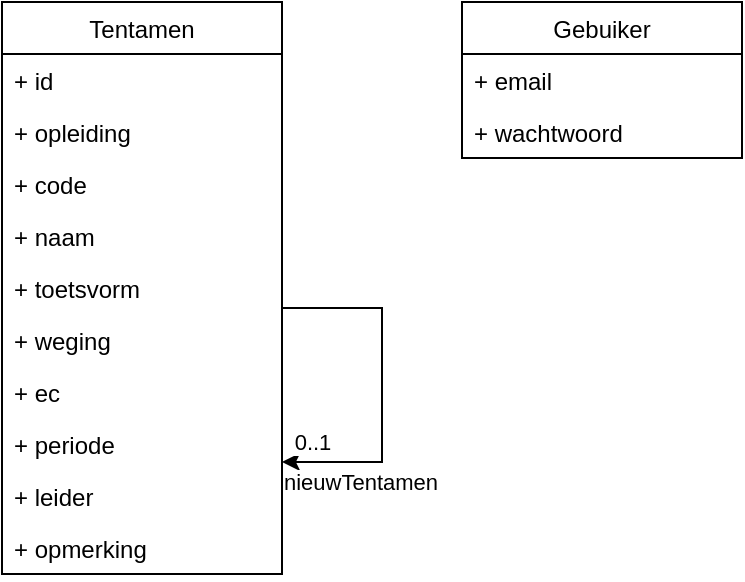 <mxfile version="17.4.0" type="device"><diagram id="C5RBs43oDa-KdzZeNtuy" name="Page-1"><mxGraphModel dx="1662" dy="780" grid="1" gridSize="10" guides="1" tooltips="1" connect="1" arrows="1" fold="1" page="1" pageScale="1" pageWidth="827" pageHeight="1169" math="0" shadow="0"><root><mxCell id="WIyWlLk6GJQsqaUBKTNV-0"/><mxCell id="WIyWlLk6GJQsqaUBKTNV-1" parent="WIyWlLk6GJQsqaUBKTNV-0"/><mxCell id="mpIsjngHYVqNWI4rtmeq-0" value="Tentamen" style="swimlane;fontStyle=0;childLayout=stackLayout;horizontal=1;startSize=26;fillColor=none;horizontalStack=0;resizeParent=1;resizeParentMax=0;resizeLast=0;collapsible=1;marginBottom=0;" vertex="1" parent="WIyWlLk6GJQsqaUBKTNV-1"><mxGeometry x="220" y="260" width="140" height="286" as="geometry"/></mxCell><mxCell id="mpIsjngHYVqNWI4rtmeq-1" value="+ id" style="text;strokeColor=none;fillColor=none;align=left;verticalAlign=top;spacingLeft=4;spacingRight=4;overflow=hidden;rotatable=0;points=[[0,0.5],[1,0.5]];portConstraint=eastwest;" vertex="1" parent="mpIsjngHYVqNWI4rtmeq-0"><mxGeometry y="26" width="140" height="26" as="geometry"/></mxCell><mxCell id="mpIsjngHYVqNWI4rtmeq-2" value="+ opleiding" style="text;strokeColor=none;fillColor=none;align=left;verticalAlign=top;spacingLeft=4;spacingRight=4;overflow=hidden;rotatable=0;points=[[0,0.5],[1,0.5]];portConstraint=eastwest;" vertex="1" parent="mpIsjngHYVqNWI4rtmeq-0"><mxGeometry y="52" width="140" height="26" as="geometry"/></mxCell><mxCell id="mpIsjngHYVqNWI4rtmeq-3" value="+ code" style="text;strokeColor=none;fillColor=none;align=left;verticalAlign=top;spacingLeft=4;spacingRight=4;overflow=hidden;rotatable=0;points=[[0,0.5],[1,0.5]];portConstraint=eastwest;" vertex="1" parent="mpIsjngHYVqNWI4rtmeq-0"><mxGeometry y="78" width="140" height="26" as="geometry"/></mxCell><mxCell id="mpIsjngHYVqNWI4rtmeq-8" value="+ naam" style="text;strokeColor=none;fillColor=none;align=left;verticalAlign=top;spacingLeft=4;spacingRight=4;overflow=hidden;rotatable=0;points=[[0,0.5],[1,0.5]];portConstraint=eastwest;" vertex="1" parent="mpIsjngHYVqNWI4rtmeq-0"><mxGeometry y="104" width="140" height="26" as="geometry"/></mxCell><mxCell id="mpIsjngHYVqNWI4rtmeq-9" value="+ toetsvorm" style="text;strokeColor=none;fillColor=none;align=left;verticalAlign=top;spacingLeft=4;spacingRight=4;overflow=hidden;rotatable=0;points=[[0,0.5],[1,0.5]];portConstraint=eastwest;" vertex="1" parent="mpIsjngHYVqNWI4rtmeq-0"><mxGeometry y="130" width="140" height="26" as="geometry"/></mxCell><mxCell id="mpIsjngHYVqNWI4rtmeq-10" value="+ weging" style="text;strokeColor=none;fillColor=none;align=left;verticalAlign=top;spacingLeft=4;spacingRight=4;overflow=hidden;rotatable=0;points=[[0,0.5],[1,0.5]];portConstraint=eastwest;" vertex="1" parent="mpIsjngHYVqNWI4rtmeq-0"><mxGeometry y="156" width="140" height="26" as="geometry"/></mxCell><mxCell id="mpIsjngHYVqNWI4rtmeq-11" value="+ ec" style="text;strokeColor=none;fillColor=none;align=left;verticalAlign=top;spacingLeft=4;spacingRight=4;overflow=hidden;rotatable=0;points=[[0,0.5],[1,0.5]];portConstraint=eastwest;" vertex="1" parent="mpIsjngHYVqNWI4rtmeq-0"><mxGeometry y="182" width="140" height="26" as="geometry"/></mxCell><mxCell id="mpIsjngHYVqNWI4rtmeq-12" value="+ periode" style="text;strokeColor=none;fillColor=none;align=left;verticalAlign=top;spacingLeft=4;spacingRight=4;overflow=hidden;rotatable=0;points=[[0,0.5],[1,0.5]];portConstraint=eastwest;" vertex="1" parent="mpIsjngHYVqNWI4rtmeq-0"><mxGeometry y="208" width="140" height="26" as="geometry"/></mxCell><mxCell id="mpIsjngHYVqNWI4rtmeq-13" value="+ leider" style="text;strokeColor=none;fillColor=none;align=left;verticalAlign=top;spacingLeft=4;spacingRight=4;overflow=hidden;rotatable=0;points=[[0,0.5],[1,0.5]];portConstraint=eastwest;" vertex="1" parent="mpIsjngHYVqNWI4rtmeq-0"><mxGeometry y="234" width="140" height="26" as="geometry"/></mxCell><mxCell id="mpIsjngHYVqNWI4rtmeq-14" value="+ opmerking" style="text;strokeColor=none;fillColor=none;align=left;verticalAlign=top;spacingLeft=4;spacingRight=4;overflow=hidden;rotatable=0;points=[[0,0.5],[1,0.5]];portConstraint=eastwest;" vertex="1" parent="mpIsjngHYVqNWI4rtmeq-0"><mxGeometry y="260" width="140" height="26" as="geometry"/></mxCell><mxCell id="mpIsjngHYVqNWI4rtmeq-4" value="Gebuiker" style="swimlane;fontStyle=0;childLayout=stackLayout;horizontal=1;startSize=26;fillColor=none;horizontalStack=0;resizeParent=1;resizeParentMax=0;resizeLast=0;collapsible=1;marginBottom=0;" vertex="1" parent="WIyWlLk6GJQsqaUBKTNV-1"><mxGeometry x="450" y="260" width="140" height="78" as="geometry"/></mxCell><mxCell id="mpIsjngHYVqNWI4rtmeq-5" value="+ email" style="text;strokeColor=none;fillColor=none;align=left;verticalAlign=top;spacingLeft=4;spacingRight=4;overflow=hidden;rotatable=0;points=[[0,0.5],[1,0.5]];portConstraint=eastwest;" vertex="1" parent="mpIsjngHYVqNWI4rtmeq-4"><mxGeometry y="26" width="140" height="26" as="geometry"/></mxCell><mxCell id="mpIsjngHYVqNWI4rtmeq-6" value="+ wachtwoord" style="text;strokeColor=none;fillColor=none;align=left;verticalAlign=top;spacingLeft=4;spacingRight=4;overflow=hidden;rotatable=0;points=[[0,0.5],[1,0.5]];portConstraint=eastwest;" vertex="1" parent="mpIsjngHYVqNWI4rtmeq-4"><mxGeometry y="52" width="140" height="26" as="geometry"/></mxCell><mxCell id="mpIsjngHYVqNWI4rtmeq-16" style="edgeStyle=orthogonalEdgeStyle;rounded=0;orthogonalLoop=1;jettySize=auto;html=1;" edge="1" parent="WIyWlLk6GJQsqaUBKTNV-1" source="mpIsjngHYVqNWI4rtmeq-0" target="mpIsjngHYVqNWI4rtmeq-0"><mxGeometry relative="1" as="geometry"><Array as="points"><mxPoint x="410" y="413"/><mxPoint x="400" y="490"/></Array></mxGeometry></mxCell><mxCell id="mpIsjngHYVqNWI4rtmeq-17" value="0..1" style="edgeLabel;html=1;align=center;verticalAlign=middle;resizable=0;points=[];" vertex="1" connectable="0" parent="mpIsjngHYVqNWI4rtmeq-16"><mxGeometry x="0.831" y="3" relative="1" as="geometry"><mxPoint y="-13" as="offset"/></mxGeometry></mxCell><mxCell id="mpIsjngHYVqNWI4rtmeq-18" value="nieuwTentamen" style="edgeLabel;html=1;align=center;verticalAlign=middle;resizable=0;points=[];" vertex="1" connectable="0" parent="mpIsjngHYVqNWI4rtmeq-16"><mxGeometry x="0.559" relative="1" as="geometry"><mxPoint y="10" as="offset"/></mxGeometry></mxCell></root></mxGraphModel></diagram></mxfile>